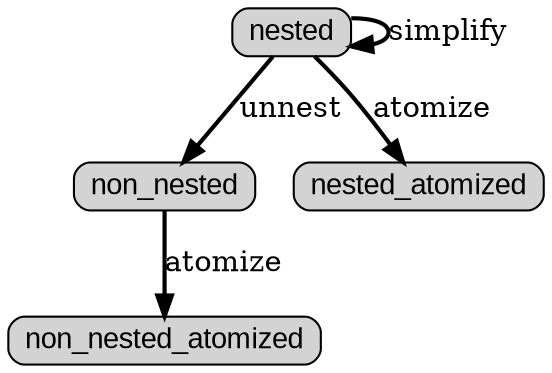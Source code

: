 digraph "token0" {
graph [ranksep=0.25, fontname=Arial,  nodesep=0.25, ranksep=0.5];
node [fontname=Arial, style="rounded,filled", height=0, width=0, shape=box];
edge [style="setlinewidth(2)"];
#comment

nested -> non_nested [label="unnest"]

nested -> nested_atomized [label="atomize"]
nested -> nested [label="simplify"]
non_nested -> non_nested_atomized [label="atomize"]


}
